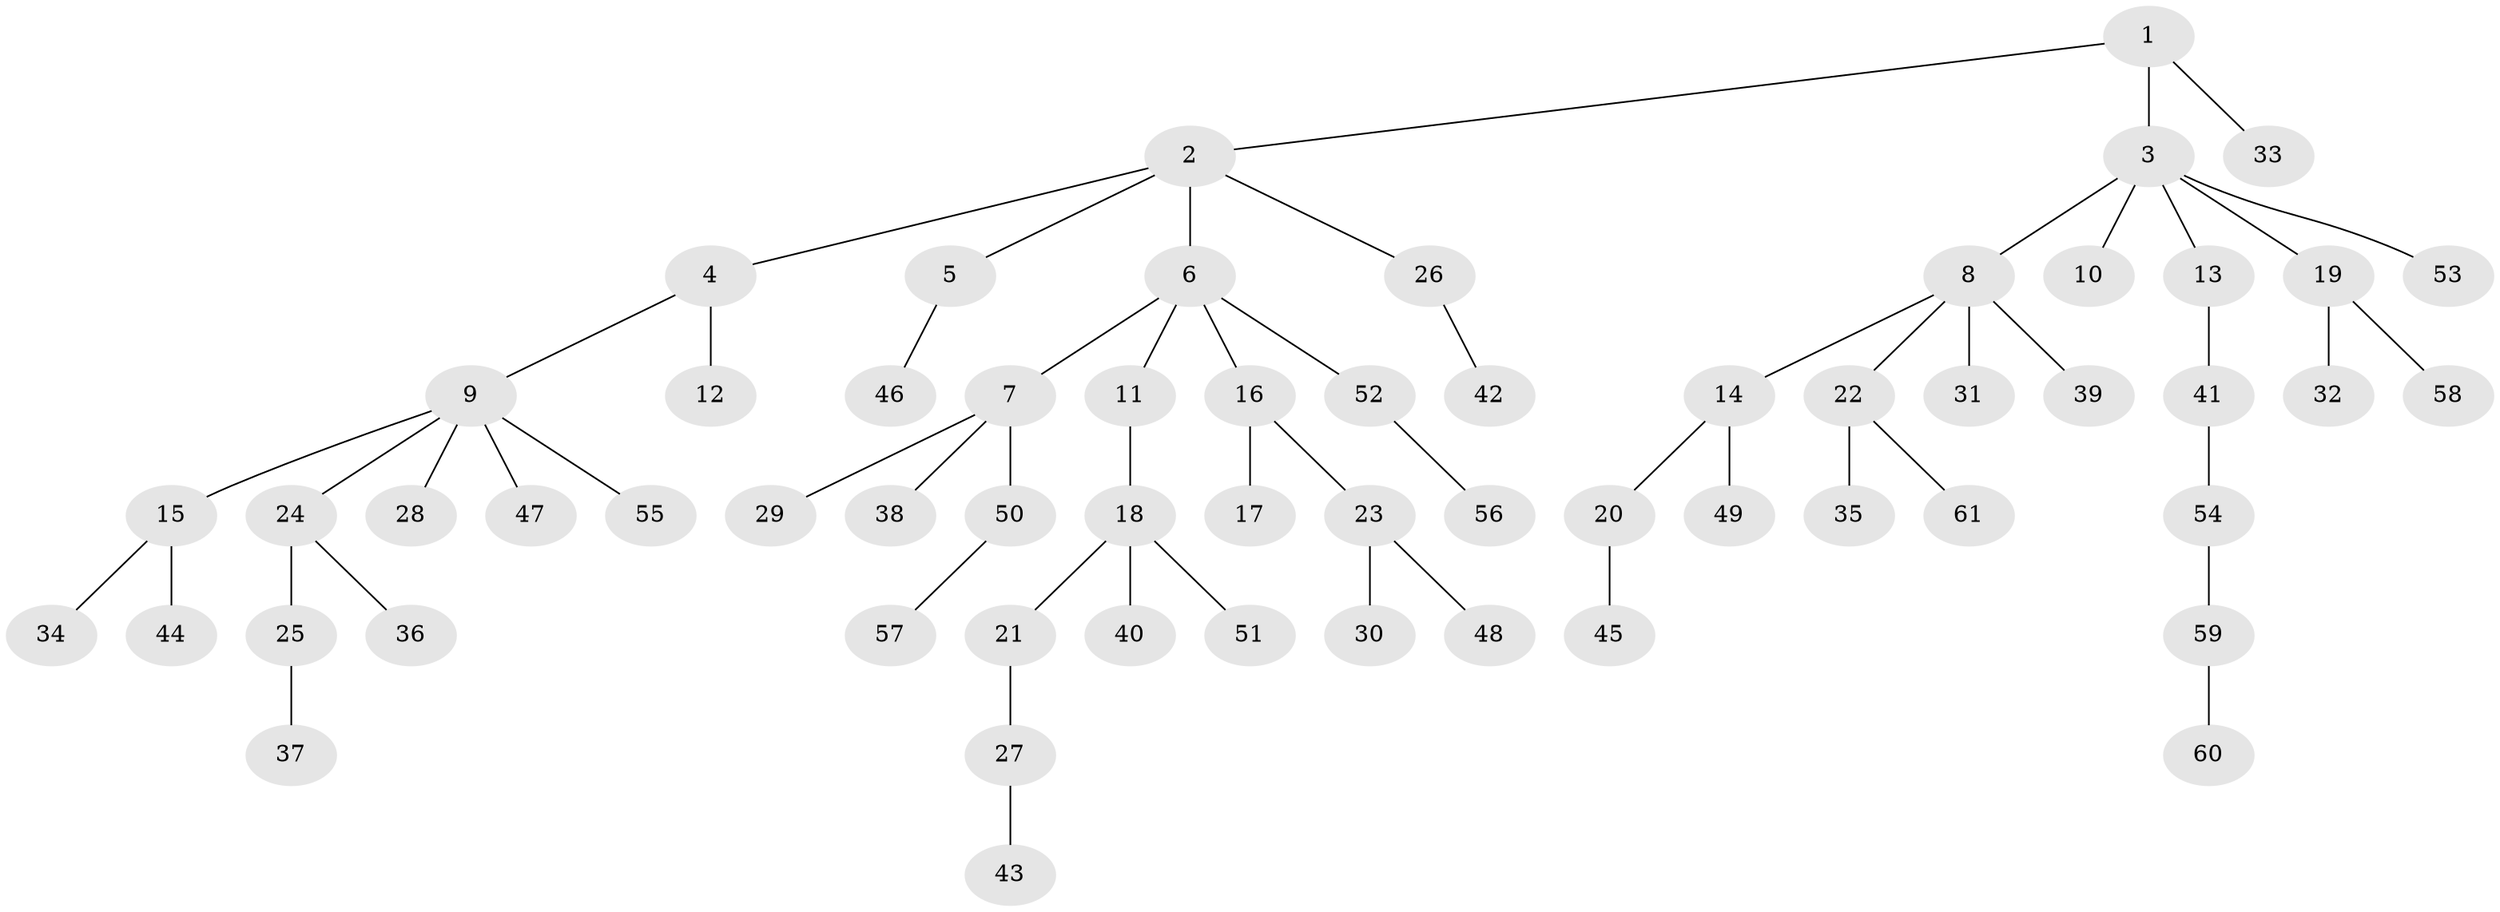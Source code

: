 // coarse degree distribution, {2: 0.2564102564102564, 6: 0.02564102564102564, 5: 0.07692307692307693, 1: 0.5384615384615384, 3: 0.05128205128205128, 4: 0.05128205128205128}
// Generated by graph-tools (version 1.1) at 2025/24/03/03/25 07:24:07]
// undirected, 61 vertices, 60 edges
graph export_dot {
graph [start="1"]
  node [color=gray90,style=filled];
  1;
  2;
  3;
  4;
  5;
  6;
  7;
  8;
  9;
  10;
  11;
  12;
  13;
  14;
  15;
  16;
  17;
  18;
  19;
  20;
  21;
  22;
  23;
  24;
  25;
  26;
  27;
  28;
  29;
  30;
  31;
  32;
  33;
  34;
  35;
  36;
  37;
  38;
  39;
  40;
  41;
  42;
  43;
  44;
  45;
  46;
  47;
  48;
  49;
  50;
  51;
  52;
  53;
  54;
  55;
  56;
  57;
  58;
  59;
  60;
  61;
  1 -- 2;
  1 -- 3;
  1 -- 33;
  2 -- 4;
  2 -- 5;
  2 -- 6;
  2 -- 26;
  3 -- 8;
  3 -- 10;
  3 -- 13;
  3 -- 19;
  3 -- 53;
  4 -- 9;
  4 -- 12;
  5 -- 46;
  6 -- 7;
  6 -- 11;
  6 -- 16;
  6 -- 52;
  7 -- 29;
  7 -- 38;
  7 -- 50;
  8 -- 14;
  8 -- 22;
  8 -- 31;
  8 -- 39;
  9 -- 15;
  9 -- 24;
  9 -- 28;
  9 -- 47;
  9 -- 55;
  11 -- 18;
  13 -- 41;
  14 -- 20;
  14 -- 49;
  15 -- 34;
  15 -- 44;
  16 -- 17;
  16 -- 23;
  18 -- 21;
  18 -- 40;
  18 -- 51;
  19 -- 32;
  19 -- 58;
  20 -- 45;
  21 -- 27;
  22 -- 35;
  22 -- 61;
  23 -- 30;
  23 -- 48;
  24 -- 25;
  24 -- 36;
  25 -- 37;
  26 -- 42;
  27 -- 43;
  41 -- 54;
  50 -- 57;
  52 -- 56;
  54 -- 59;
  59 -- 60;
}
